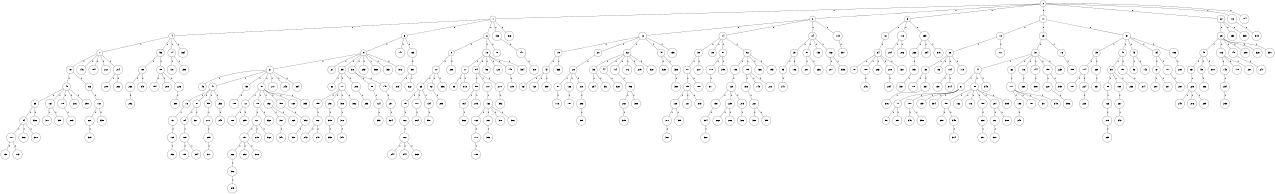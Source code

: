 graph G {
size="8.5,11;"
ratio = "expand;"
fixedsize="true;"
overlap="scale;"
node[shape=circle,width=.12,hight=.12,fontsize=12]
edge[fontsize=12]

0[label=" 0" color=black, pos="2.7369288,1.1292972!"];
1[label=" 1" color=black, pos="0.48498804,2.6107297!"];
2[label=" 2" color=black, pos="1.8494775,2.9840544!"];
3[label=" 3" color=black, pos="1.6328764,0.89313472!"];
4[label=" 4" color=black, pos="0.97457897,2.3601312!"];
5[label=" 5" color=black, pos="0.28848196,0.93137188!"];
6[label=" 6" color=black, pos="1.7798571,1.1118431!"];
7[label=" 7" color=black, pos="0.44574761,2.9070616!"];
8[label=" 8" color=black, pos="2.9912152,0.86157473!"];
9[label=" 9" color=black, pos="0.48285763,0.60689788!"];
10[label=" 10" color=black, pos="2.5745041,2.0121819!"];
11[label=" 11" color=black, pos="1.8367848,0.39012137!"];
12[label=" 12" color=black, pos="0.54954016,2.347748!"];
13[label=" 13" color=black, pos="0.41881054,2.8124629!"];
14[label=" 14" color=black, pos="2.1626394,2.515056!"];
15[label=" 15" color=black, pos="1.3438971,0.79106342!"];
16[label=" 16" color=black, pos="2.4584764,2.8113154!"];
17[label=" 17" color=black, pos="0.12494258,0.2736692!"];
18[label=" 18" color=black, pos="1.0091656,0.90682715!"];
19[label=" 19" color=black, pos="0.19116777,2.6573143!"];
20[label=" 20" color=black, pos="2.0472011,2.5787301!"];
21[label=" 21" color=black, pos="2.2841822,1.6646793!"];
22[label=" 22" color=black, pos="1.315499,2.0552086!"];
23[label=" 23" color=black, pos="2.601853,0.99450824!"];
24[label=" 24" color=black, pos="0.4989102,1.0016635!"];
25[label=" 25" color=black, pos="1.2240369,1.3232994!"];
26[label=" 26" color=black, pos="2.5611839,2.079153!"];
27[label=" 27" color=black, pos="1.5270751,0.49305955!"];
28[label=" 28" color=black, pos="0.74152953,1.0402879!"];
29[label=" 29" color=black, pos="0.46298257,1.4725333!"];
30[label=" 30" color=black, pos="1.8847026,1.4378776!"];
31[label=" 31" color=black, pos="1.374014,1.546885!"];
32[label=" 32" color=black, pos="1.2382094,0.496777!"];
33[label=" 33" color=black, pos="2.8238813,2.6954489!"];
34[label=" 34" color=black, pos="1.050203,2.1374167!"];
35[label=" 35" color=black, pos="2.5110691,1.1515543!"];
36[label=" 36" color=black, pos="2.7022659,0.27831038!"];
37[label=" 37" color=black, pos="2.8968094,1.94373!"];
38[label=" 38" color=black, pos="1.2785857,2.2680675!"];
39[label=" 39" color=black, pos="1.8139934,0.52552392!"];
40[label=" 40" color=black, pos="0.363501,1.5144492!"];
41[label=" 41" color=black, pos="0.84237735,0.57244737!"];
42[label=" 42" color=black, pos="0.98450001,2.4698585!"];
43[label=" 43" color=black, pos="1.3403404,0.7481678!"];
44[label=" 44" color=black, pos="1.813255,0.20785474!"];
45[label=" 45" color=black, pos="0.77732188,2.4915763!"];
46[label=" 46" color=black, pos="2.5331923,1.7085073!"];
47[label=" 47" color=black, pos="1.5745963,2.3993885!"];
48[label=" 48" color=black, pos="2.2563321,0.12547955!"];
49[label=" 49" color=black, pos="1.1237358,2.9912898!"];
50[label=" 50" color=black, pos="1.407791,2.6038049!"];
51[label=" 51" color=black, pos="2.0825611,1.7907377!"];
52[label=" 52" color=black, pos="0.3784509,1.6058806!"];
53[label=" 53" color=black, pos="0.15017715,2.2116803!"];
54[label=" 54" color=black, pos="2.8571007,2.0305551!"];
55[label=" 55" color=black, pos="0.15421877,0.36979431!"];
56[label=" 56" color=black, pos="0.34378125,0.50926031!"];
57[label=" 57" color=black, pos="1.1932008,2.5757528!"];
58[label=" 58" color=black, pos="1.9616984,2.3491232!"];
59[label=" 59" color=black, pos="1.5315304,1.9400758!"];
60[label=" 60" color=black, pos="1.1384532,1.0657541!"];
61[label=" 61" color=black, pos="1.6434133,0.97199984!"];
62[label=" 62" color=black, pos="0.19762205,0.93221101!"];
63[label=" 63" color=black, pos="0.43249854,1.7623917!"];
64[label=" 64" color=black, pos="2.7972792,0.24379682!"];
65[label=" 65" color=black, pos="2.7722021,1.5914717!"];
66[label=" 66" color=black, pos="1.9991074,0.77816012!"];
67[label=" 67" color=black, pos="2.0804557,2.4406192!"];
68[label=" 68" color=black, pos="0.26419223,0.50753937!"];
69[label=" 69" color=black, pos="2.7838077,0.40811949!"];
70[label=" 70" color=black, pos="2.4820942,0.3332706!"];
71[label=" 71" color=black, pos="0.64233581,0.6908725!"];
72[label=" 72" color=black, pos="0.36731426,0.43009492!"];
73[label=" 73" color=black, pos="1.754219,2.8734169!"];
74[label=" 74" color=black, pos="0.96216154,0.28396413!"];
75[label=" 75" color=black, pos="0.3698129,2.2615263!"];
76[label=" 76" color=black, pos="0.23095656,1.5416106!"];
77[label=" 77" color=black, pos="2.2486048,2.9961941!"];
78[label=" 78" color=black, pos="1.2900606,1.6452917!"];
79[label=" 79" color=black, pos="2.425127,0.37201139!"];
80[label=" 80" color=black, pos="1.2708335,1.9319576!"];
81[label=" 81" color=black, pos="1.8236729,2.7783788!"];
82[label=" 82" color=black, pos="2.4569515,0.82845176!"];
83[label=" 83" color=black, pos="0.78692622,2.4607695!"];
84[label=" 84" color=black, pos="1.8590436,1.0326471!"];
85[label=" 85" color=black, pos="0.95211028,0.83834748!"];
86[label=" 86" color=black, pos="2.3583058,0.1745673!"];
87[label=" 87" color=black, pos="2.8198034,2.575874!"];
88[label=" 88" color=black, pos="1.348685,2.1156894!"];
89[label=" 89" color=black, pos="2.3132061,2.9581924!"];
90[label=" 90" color=black, pos="2.9564112,2.596922!"];
91[label=" 91" color=black, pos="1.8766222,0.76122017!"];
92[label=" 92" color=black, pos="1.0600717,1.8433143!"];
93[label=" 93" color=black, pos="2.8227084,2.2543529!"];
94[label=" 94" color=black, pos="1.165301,1.9644471!"];
95[label=" 95" color=black, pos="2.9754989,0.075741305!"];
96[label=" 96" color=black, pos="0.0481527,1.4965418!"];
97[label=" 97" color=black, pos="1.085499,2.1315164!"];
98[label=" 98" color=black, pos="2.2413785,1.7852475!"];
99[label=" 99" color=black, pos="0.78613003,1.8536665!"];
100[label=" 100" color=black, pos="0.34033494,0.85838379!"];
101[label=" 101" color=black, pos="2.3786427,1.3440576!"];
102[label=" 102" color=black, pos="2.5416569,2.5290481!"];
103[label=" 103" color=black, pos="2.8488257,0.84133968!"];
104[label=" 104" color=black, pos="2.7962201,2.2583372!"];
105[label=" 105" color=black, pos="2.7926158,0.92362916!"];
106[label=" 106" color=black, pos="1.1182921,0.15199494!"];
107[label=" 107" color=black, pos="1.2553444,0.75062393!"];
108[label=" 108" color=black, pos="0.70264236,1.7587227!"];
109[label=" 109" color=black, pos="0.72174442,1.6252287!"];
110[label=" 110" color=black, pos="0.41128489,2.7805571!"];
111[label=" 111" color=black, pos="1.7590661,0.15708905!"];
112[label=" 112" color=black, pos="1.9597783,0.43700525!"];
113[label=" 113" color=black, pos="1.80528,2.7863883!"];
114[label=" 114" color=black, pos="2.0695111,0.82799424!"];
115[label=" 115" color=black, pos="1.9440448,1.9205348!"];
116[label=" 116" color=black, pos="1.1876259,2.7279722!"];
117[label=" 117" color=black, pos="2.7820377,2.1727716!"];
118[label=" 118" color=black, pos="2.5074777,0.45343317!"];
119[label=" 119" color=black, pos="2.5752255,1.82183!"];
120[label=" 120" color=black, pos="0.025948516,1.2873979!"];
121[label=" 121" color=black, pos="0.61946968,1.7548006!"];
122[label=" 122" color=black, pos="1.0121696,2.0138362!"];
123[label=" 123" color=black, pos="0.16141298,0.60290147!"];
124[label=" 124" color=black, pos="1.6136284,2.2584092!"];
125[label=" 125" color=black, pos="1.6840745,0.58898862!"];
126[label=" 126" color=black, pos="1.3845096,1.458096!"];
127[label=" 127" color=black, pos="0.65294401,2.494739!"];
128[label=" 128" color=black, pos="2.5387613,2.510121!"];
129[label=" 129" color=black, pos="1.8559232,0.84721176!"];
130[label=" 130" color=black, pos="0.84771637,1.8243071!"];
131[label=" 131" color=black, pos="2.795419,0.35816823!"];
132[label=" 132" color=black, pos="1.7580822,1.8047135!"];
133[label=" 133" color=black, pos="2.0477583,2.6337089!"];
134[label=" 134" color=black, pos="1.4361239,1.392003!"];
135[label=" 135" color=black, pos="1.371731,1.7679604!"];
136[label=" 136" color=black, pos="0.66887886,2.0687233!"];
137[label=" 137" color=black, pos="1.543003,2.3928948!"];
138[label=" 138" color=black, pos="2.776983,0.39984869!"];
139[label=" 139" color=black, pos="1.6444104,0.98144942!"];
140[label=" 140" color=black, pos="0.37459436,0.84464928!"];
141[label=" 141" color=black, pos="1.179865,0.85462053!"];
142[label=" 142" color=black, pos="2.5701632,0.70505672!"];
143[label=" 143" color=black, pos="0.13336552,0.85238649!"];
144[label=" 144" color=black, pos="0.75109854,0.32704641!"];
145[label=" 145" color=black, pos="1.8370448,1.6848209!"];
146[label=" 146" color=black, pos="0.93714298,2.1864299!"];
147[label=" 147" color=black, pos="0.84268647,2.9840459!"];
148[label=" 148" color=black, pos="2.9540422,2.6396335!"];
149[label=" 149" color=black, pos="0.30705339,1.749896!"];
150[label=" 150" color=black, pos="2.7408776,2.8191108!"];
151[label=" 151" color=black, pos="0.92796981,1.6764875!"];
152[label=" 152" color=black, pos="2.592607,2.9731699!"];
153[label=" 153" color=black, pos="1.723475,1.0436797!"];
154[label=" 154" color=black, pos="0.74266028,0.24217135!"];
155[label=" 155" color=black, pos="2.3979888,2.8026276!"];
156[label=" 156" color=black, pos="0.054912391,0.4859381!"];
157[label=" 157" color=black, pos="1.9365151,1.2391824!"];
158[label=" 158" color=black, pos="0.69078674,2.5516357!"];
159[label=" 159" color=black, pos="0.72979042,2.2978249!"];
160[label=" 160" color=black, pos="1.231657,2.7520493!"];
161[label=" 161" color=black, pos="0.92898551,2.6157501!"];
162[label=" 162" color=black, pos="2.0258385,2.2569925!"];
163[label=" 163" color=black, pos="1.0841387,1.7758583!"];
164[label=" 164" color=black, pos="0.50188119,2.5010168!"];
165[label=" 165" color=black, pos="1.4976305,1.1157889!"];
166[label=" 166" color=black, pos="0.79849237,2.8071737!"];
167[label=" 167" color=black, pos="2.8955478,0.85068023!"];
168[label=" 168" color=black, pos="2.3759934,1.0823369!"];
169[label=" 169" color=black, pos="1.3984585,2.9766247!"];
170[label=" 170" color=black, pos="1.5560084,1.8481243!"];
171[label=" 171" color=black, pos="1.2932374,0.77919812!"];
172[label=" 172" color=black, pos="0.88577902,2.2335149!"];
173[label=" 173" color=black, pos="0.020414169,1.5718267!"];
174[label=" 174" color=black, pos="1.0167283,2.3471893!"];
175[label=" 175" color=black, pos="1.4839991,1.0394809!"];
176[label=" 176" color=black, pos="1.8005991,2.1649714!"];
177[label=" 177" color=black, pos="1.8199047,2.6233546!"];
178[label=" 178" color=black, pos="1.3752135,2.0160602!"];
179[label=" 179" color=black, pos="2.0954615,0.46356945!"];
180[label=" 180" color=black, pos="1.0754733,2.36465!"];
181[label=" 181" color=black, pos="0.046388043,1.914794!"];
182[label=" 182" color=black, pos="0.31547714,2.9753925!"];
183[label=" 183" color=black, pos="1.4598529,0.65946872!"];
184[label=" 184" color=black, pos="1.1366911,2.4595095!"];
185[label=" 185" color=black, pos="1.9660363,0.33250904!"];
186[label=" 186" color=black, pos="1.554343,1.0097007!"];
187[label=" 187" color=black, pos="0.14382759,1.6310451!"];
188[label=" 188" color=black, pos="2.1703544,2.3151883!"];
189[label=" 189" color=black, pos="2.9321719,0.27985882!"];
190[label=" 190" color=black, pos="1.4919657,1.0471252!"];
191[label=" 191" color=black, pos="2.2701247,2.2122705!"];
192[label=" 192" color=black, pos="1.5310341,2.3634117!"];
193[label=" 193" color=black, pos="2.754644,0.83832024!"];
194[label=" 194" color=black, pos="2.04449,0.95879157!"];
195[label=" 195" color=black, pos="1.321291,0.40761845!"];
196[label=" 196" color=black, pos="2.5855318,2.7083878!"];
197[label=" 197" color=black, pos="0.95278912,2.7653526!"];
198[label=" 198" color=black, pos="0.24349796,0.39657329!"];
199[label=" 199" color=black, pos="0.51907177,2.9204384!"];
200[label=" 200" color=black, pos="0.2806237,0.54717631!"];
201[label=" 201" color=black, pos="1.9797708,1.3442548!"];
202[label=" 202" color=black, pos="0.23351745,2.2125784!"];
203[label=" 203" color=black, pos="0.89288303,1.0464538!"];
204[label=" 204" color=black, pos="0.34300359,0.99611848!"];
205[label=" 205" color=black, pos="1.7430884,2.7405475!"];
206[label=" 206" color=black, pos="2.573949,0.50020895!"];
207[label=" 207" color=black, pos="0.74596451,0.1431266!"];
208[label=" 208" color=black, pos="1.7044975,0.06185597!"];
209[label=" 209" color=black, pos="1.0757995,2.7085291!"];
210[label=" 210" color=black, pos="0.70915713,0.86412536!"];
211[label=" 211" color=black, pos="1.5413042,2.080455!"];
212[label=" 212" color=black, pos="1.6654209,0.18010055!"];
213[label=" 213" color=black, pos="0.83804457,2.3950956!"];
214[label=" 214" color=black, pos="0.057768812,1.5050143!"];
215[label=" 215" color=black, pos="1.3159519,0.83032155!"];
216[label=" 216" color=black, pos="2.3384438,1.7047176!"];
217[label=" 217" color=black, pos="0.29828828,0.72356016!"];
218[label=" 218" color=black, pos="2.3343542,0.60948556!"];
219[label=" 219" color=black, pos="0.49826471,2.7599662!"];
220[label=" 220" color=black, pos="1.766514,1.5721949!"];
221[label=" 221" color=black, pos="2.8607148,0.016552097!"];
222[label=" 222" color=black, pos="0.86259498,0.72221697!"];
223[label=" 223" color=black, pos="2.1697072,0.19899623!"];
224[label=" 224" color=black, pos="0.44471603,0.92239424!"];
225[label=" 225" color=black, pos="2.3169606,1.7504497!"];
226[label=" 226" color=black, pos="1.2336399,0.52697315!"];
227[label=" 227" color=black, pos="1.0498758,0.89559022!"];
228[label=" 228" color=black, pos="0.22700618,0.42094838!"];
229[label=" 229" color=black, pos="0.43507553,2.0062047!"];
230[label=" 230" color=black, pos="1.9590668,1.4762174!"];
231[label=" 231" color=black, pos="2.2809601,0.63692504!"];
232[label=" 232" color=black, pos="0.57892749,0.46868048!"];
233[label=" 233" color=black, pos="2.2052737,2.5472028!"];
234[label=" 234" color=black, pos="2.5790655,0.1708182!"];
235[label=" 235" color=black, pos="1.3611153,0.44533109!"];
236[label=" 236" color=black, pos="1.5341935,0.67584254!"];
237[label=" 237" color=black, pos="0.30377994,1.2669395!"];
238[label=" 238" color=black, pos="0.41046882,1.3916208!"];
239[label=" 239" color=black, pos="1.4183705,1.4171051!"];
240[label=" 240" color=black, pos="1.5878651,1.8931861!"];
241[label=" 241" color=black, pos="2.1049158,2.2320524!"];
242[label=" 242" color=black, pos="2.5145649,2.3129226!"];
243[label=" 243" color=black, pos="0.46927901,0.46380176!"];
244[label=" 244" color=black, pos="0.6245331,2.9727416!"];
245[label=" 245" color=black, pos="2.8216915,0.1911598!"];
246[label=" 246" color=black, pos="1.982838,0.92358927!"];
247[label=" 247" color=black, pos="2.6113265,2.3985066!"];
248[label=" 248" color=black, pos="0.22648002,2.9923304!"];
249[label=" 249" color=black, pos="0.73208165,0.015377111!"];
250[label=" 250" color=black, pos="1.6272534,1.1223268!"];
251[label=" 251" color=black, pos="1.0865533,1.1000049!"];
252[label=" 252" color=black, pos="0.72577281,2.6393994!"];
253[label=" 253" color=black, pos="1.3124276,2.7796246!"];
254[label=" 254" color=black, pos="2.4133399,1.6964742!"];
255[label=" 255" color=black, pos="0.043908292,0.22385795!"];
256[label=" 256" color=black, pos="0.38667352,2.6017842!"];
257[label=" 257" color=black, pos="0.44057116,1.3654017!"];
258[label=" 258" color=black, pos="2.9454609,1.1643569!"];
259[label=" 259" color=black, pos="0.073856977,0.74310064!"];
260[label=" 260" color=black, pos="2.3371083,2.3470941!"];
261[label=" 261" color=black, pos="2.2130593,2.9448014!"];
262[label=" 262" color=black, pos="2.8299326,1.6510656!"];
263[label=" 263" color=black, pos="1.7362564,1.1442292!"];
264[label=" 264" color=black, pos="2.0911119,0.2416851!"];
265[label=" 265" color=black, pos="2.3631746,2.5995076!"];
266[label=" 266" color=black, pos="0.09481526,2.3406498!"];
267[label=" 267" color=black, pos="1.0282263,2.968302!"];
268[label=" 268" color=black, pos="1.4662505,2.0148705!"];
269[label=" 269" color=black, pos="1.4421148,0.30570906!"];
270[label=" 270" color=black, pos="2.6009476,1.1458883!"];
271[label=" 271" color=black, pos="1.8316981,1.4601339!"];
272[label=" 272" color=black, pos="0.03613083,2.454493!"];
273[label=" 273" color=black, pos="1.3089058,1.707941!"];
274[label=" 274" color=black, pos="0.8178651,0.57239329!"];
275[label=" 275" color=black, pos="0.13234117,2.2114261!"];
276[label=" 276" color=black, pos="2.8560914,0.27790152!"];
277[label=" 277" color=black, pos="1.1859685,2.5702537!"];
278[label=" 278" color=black, pos="2.5403852,1.12412!"];
279[label=" 279" color=black, pos="2.0062594,1.2948933!"];
280[label=" 280" color=black, pos="0.28607292,1.4416957!"];
281[label=" 281" color=black, pos="0.80338688,1.9986998!"];
282[label=" 282" color=black, pos="0.19822744,2.4673434!"];
283[label=" 283" color=black, pos="2.1117884,1.9291603!"];
284[label=" 284" color=black, pos="1.9050661,1.2660861!"];
285[label=" 285" color=black, pos="0.79067237,2.8779507!"];
286[label=" 286" color=black, pos="1.5524817,2.7031409!"];
287[label=" 287" color=black, pos="1.5863246,0.60113142!"];
288[label=" 288" color=black, pos="2.7474204,0.46737625!"];
289[label=" 289" color=black, pos="0.19246381,0.17205929!"];
290[label=" 290" color=black, pos="2.0371691,1.7212599!"];
291[label=" 291" color=black, pos="2.3181722,2.1168373!"];
292[label=" 292" color=black, pos="2.8574819,1.3142729!"];
293[label=" 293" color=black, pos="0.21926314,1.9792119!"];
294[label=" 294" color=black, pos="2.1942943,1.330486!"];
295[label=" 295" color=black, pos="2.6803869,2.6530165!"];
296[label=" 296" color=black, pos="0.97444454,1.9786146!"];
297[label=" 297" color=black, pos="0.58646874,0.55759961!"];
298[label=" 298" color=black, pos="0.79007662,2.7725953!"];
299[label=" 299" color=black, pos="1.9292796,1.3314872!"];
300[label=" 300" color=black, pos="0.27235596,2.4349158!"];
301[label=" 301" color=black, pos="2.8379838,2.2633639!"];
302[label=" 302" color=black, pos="2.0964804,1.812897!"];
303[label=" 303" color=black, pos="0.52546736,1.2046745!"];
304[label=" 304" color=black, pos="2.5863062,0.66682025!"];
305[label=" 305" color=black, pos="0.33396302,2.7964128!"];
306[label=" 306" color=black, pos="2.5032793,0.23228849!"];
307[label=" 307" color=black, pos="0.45844065,2.2193204!"];
308[label=" 308" color=black, pos="1.2095358,2.2224157!"];
309[label=" 309" color=black, pos="0.068363933,1.0797977!"];
310[label=" 310" color=black, pos="1.0796296,0.94171156!"];
311[label=" 311" color=black, pos="1.3586082,1.1050089!"];
312[label=" 312" color=black, pos="0.32967521,2.1176893!"];
313[label=" 313" color=black, pos="2.996249,1.7876779!"];
314[label=" 314" color=black, pos="1.4831102,0.93208721!"];
315[label=" 315" color=black, pos="2.583742,0.67234744!"];
316[label=" 316" color=black, pos="0.80564391,2.8407974!"];
317[label=" 317" color=black, pos="1.3805428,2.0388522!"];
318[label=" 318" color=black, pos="0.81328979,1.0652694!"];
319[label=" 319" color=black, pos="1.1269498,0.11681237!"];
320[label=" 320" color=black, pos="2.9421073,2.1202632!"];
321[label=" 321" color=black, pos="2.1486038,1.4378846!"];
322[label=" 322" color=black, pos="0.92790743,2.5732649!"];
323[label=" 323" color=black, pos="1.5213794,1.3049273!"];
324[label=" 324" color=black, pos="1.1403754,0.2010312!"];
325[label=" 325" color=black, pos="2.0663198,0.98109067!"];
326[label=" 326" color=black, pos="2.2204471,0.051507605!"];
327[label=" 327" color=black, pos="0.21663826,2.8040219!"];
328[label=" 328" color=black, pos="0.4028217,2.0971019!"];
329[label=" 329" color=black, pos="0.83222621,1.1831396!"];
330[label=" 330" color=black, pos="1.9049582,1.2717831!"];
331[label=" 331" color=black, pos="2.0020167,2.753361!"];
332[label=" 332" color=black, pos="1.7224351,0.66331041!"];
333[label=" 333" color=black, pos="1.1942756,2.6683646!"];
334[label=" 334" color=black, pos="2.6907611,0.76211957!"];
335[label=" 335" color=black, pos="0.88819217,0.066144954!"];
336[label=" 336" color=black, pos="2.4904266,0.8424394!"];
337[label=" 337" color=black, pos="0.69823328,0.082786426!"];
338[label=" 338" color=black, pos="2.7819834,2.0295292!"];
339[label=" 339" color=black, pos="0.93127991,0.92639223!"];
340[label=" 340" color=black, pos="2.7372825,1.44247!"];
341[label=" 341" color=black, pos="1.2341037,1.3462808!"];
342[label=" 342" color=black, pos="2.8307068,1.8322642!"];
343[label=" 343" color=black, pos="2.6745418,0.0099128308!"];
344[label=" 344" color=black, pos="2.061656,1.4876212!"];
345[label=" 345" color=black, pos="0.8779312,2.3630808!"];
346[label=" 346" color=black, pos="0.92497709,2.4439146!"];
347[label=" 347" color=black, pos="1.1755002,0.50997203!"];
348[label=" 348" color=black, pos="1.9600095,0.84434077!"];
349[label=" 349" color=black, pos="0.063276614,1.118978!"];
350[label=" 350" color=black, pos="2.2990218,2.6128824!"];
351[label=" 351" color=black, pos="0.84965139,2.138532!"];
352[label=" 352" color=black, pos="1.4751474,1.6711966!"];
353[label=" 353" color=black, pos="0.19656071,0.012993194!"];
354[label=" 354" color=black, pos="0.42688738,1.9777948!"];
355[label=" 355" color=black, pos="0.82721471,0.51517031!"];
356[label=" 356" color=black, pos="0.44020886,0.98133744!"];
357[label=" 357" color=black, pos="2.5501326,0.39746888!"];
358[label=" 358" color=black, pos="1.0515577,2.8227181!"];
359[label=" 359" color=black, pos="1.6331464,0.81251648!"];
360[label=" 360" color=black, pos="0.58740319,2.4613725!"];
361[label=" 361" color=black, pos="2.5179905,0.90550171!"];
362[label=" 362" color=black, pos="2.9312735,1.5472655!"];
363[label=" 363" color=black, pos="2.3710634,0.54571245!"];
364[label=" 364" color=black, pos="2.4219469,0.31475769!"];
365[label=" 365" color=black, pos="1.6273654,0.82123392!"];
366[label=" 366" color=black, pos="0.72257781,2.5801322!"];
367[label=" 367" color=black, pos="2.605202,0.4640181!"];
368[label=" 368" color=black, pos="0.87636179,0.97656914!"];
369[label=" 369" color=black, pos="0.39975625,0.33923018!"];
370[label=" 370" color=black, pos="0.76536737,2.089518!"];
371[label=" 371" color=black, pos="0.94893147,0.94770294!"];
372[label=" 372" color=black, pos="1.1622803,1.3429578!"];
373[label=" 373" color=black, pos="1.9746872,1.4685688!"];
374[label=" 374" color=black, pos="1.8081437,1.0529893!"];
375[label=" 375" color=black, pos="1.4413497,0.60595099!"];
376[label=" 376" color=black, pos="2.4423979,0.71206377!"];
377[label=" 377" color=black, pos="2.464591,1.173184!"];
378[label=" 378" color=black, pos="1.9377896,0.36638908!"];
379[label=" 379" color=black, pos="0.89793239,2.2575994!"];
380[label=" 380" color=black, pos="0.57655266,0.84985842!"];
381[label=" 381" color=black, pos="1.764749,1.2485049!"];
382[label=" 382" color=black, pos="0.36712821,0.98623843!"];
383[label=" 383" color=black, pos="2.8185015,2.1261894!"];
384[label=" 384" color=black, pos="2.1747096,2.1030536!"];
385[label=" 385" color=black, pos="1.8895471,2.8692589!"];
386[label=" 386" color=black, pos="2.5389395,2.7140578!"];
387[label=" 387" color=black, pos="1.54974,0.49708459!"];
388[label=" 388" color=black, pos="0.57221442,0.67753251!"];
389[label=" 389" color=black, pos="2.6653702,2.9098561!"];
390[label=" 390" color=black, pos="2.2275315,0.84097633!"];
391[label=" 391" color=black, pos="0.48828391,2.3069324!"];
392[label=" 392" color=black, pos="2.8054189,0.30229399!"];
393[label=" 393" color=black, pos="2.6862235,1.5223026!"];
394[label=" 394" color=black, pos="1.4072008,1.6620349!"];
395[label=" 395" color=black, pos="1.2080176,0.08323346!"];
396[label=" 396" color=black, pos="2.5060625,1.1171954!"];
397[label=" 397" color=black, pos="1.6868034,0.20393116!"];
398[label=" 398" color=black, pos="0.92314595,1.9603679!"];
399[label=" 399" color=black, pos="0.012073196,2.0744233!"];
0--1[label="1"]
0--2[label="1"]
0--3[label="1"]
0--11[label="1"]
0--22[label="1"]
0--112[label="1"]
0--184[label="1"]
1--4[label="1"]
1--5[label="1"]
1--6[label="1"]
1--133[label="1"]
1--316[label="1"]
2--12[label="1"]
2--14[label="1"]
2--24[label="1"]
2--119[label="1"]
3--16[label="1"]
3--118[label="1"]
3--259[label="1"]
4--7[label="1"]
4--53[label="1"]
4--74[label="1"]
4--364[label="1"]
5--9[label="1"]
5--141[label="1"]
5--169[label="1"]
6--8[label="1"]
6--13[label="1"]
6--70[label="1"]
7--15[label="1"]
7--146[label="1"]
7--194[label="1"]
7--212[label="1"]
7--214[label="1"]
8--10[label="1"]
8--288[label="1"]
9--21[label="1"]
9--27[label="1"]
9--35[label="1"]
9--36[label="1"]
9--293[label="1"]
9--365[label="1"]
9--367[label="1"]
9--372[label="1"]
10--63[label="1"]
10--82[label="1"]
10--356[label="1"]
11--18[label="1"]
11--23[label="1"]
11--37[label="1"]
12--19[label="1"]
12--20[label="1"]
12--32[label="1"]
12--48[label="1"]
12--135[label="1"]
13--17[label="1"]
13--54[label="1"]
13--56[label="1"]
13--128[label="1"]
13--149[label="1"]
13--334[label="1"]
14--30[label="1"]
14--38[label="1"]
14--91[label="1"]
14--92[label="1"]
15--45[label="1"]
15--66[label="1"]
16--34[label="1"]
17--83[label="1"]
17--315[label="1"]
18--26[label="1"]
18--117[label="1"]
19--42[label="1"]
19--363[label="1"]
20--28[label="1"]
21--46[label="1"]
21--47[label="1"]
21--55[label="1"]
21--57[label="1"]
21--217[label="1"]
21--243[label="1"]
21--384[label="1"]
22--25[label="1"]
22--258[label="1"]
22--385[label="1"]
23--31[label="1"]
23--76[label="1"]
24--29[label="1"]
24--51[label="1"]
24--153[label="1"]
24--168[label="1"]
25--49[label="1"]
25--106[label="1"]
25--140[label="1"]
25--298[label="1"]
25--325[label="1"]
25--391[label="1"]
26--60[label="1"]
26--86[label="1"]
26--104[label="1"]
26--115[label="1"]
28--97[label="1"]
28--126[label="1"]
28--218[label="1"]
29--93[label="1"]
29--186[label="1"]
30--87[label="1"]
30--210[label="1"]
31--41[label="1"]
31--62[label="1"]
31--116[label="1"]
31--144[label="1"]
31--190[label="1"]
31--223[label="1"]
32--33[label="1"]
32--44[label="1"]
32--114[label="1"]
32--172[label="1"]
32--219[label="1"]
32--328[label="1"]
33--254[label="1"]
33--361[label="1"]
34--78[label="1"]
34--108[label="1"]
34--263[label="1"]
34--278[label="1"]
34--327[label="1"]
35--52[label="1"]
35--77[label="1"]
35--203[label="1"]
36--98[label="1"]
36--145[label="1"]
37--39[label="1"]
37--40[label="1"]
37--43[label="1"]
37--64[label="1"]
37--156[label="1"]
39--174[label="1"]
39--260[label="1"]
40--50[label="1"]
40--151[label="1"]
41--61[label="1"]
41--80[label="1"]
41--345[label="1"]
42--68[label="1"]
42--120[label="1"]
42--359[label="1"]
43--96[label="1"]
43--142[label="1"]
44--320[label="1"]
45--69[label="1"]
45--161[label="1"]
45--179[label="1"]
45--216[label="1"]
45--250[label="1"]
47--73[label="1"]
47--81[label="1"]
47--99[label="1"]
47--232[label="1"]
48--323[label="1"]
48--338[label="1"]
49--65[label="1"]
49--95[label="1"]
49--300[label="1"]
50--88[label="1"]
50--159[label="1"]
50--233[label="1"]
51--201[label="1"]
51--236[label="1"]
53--59[label="1"]
53--85[label="1"]
54--58[label="1"]
54--110[label="1"]
54--270[label="1"]
55--109[label="1"]
57--72[label="1"]
57--79[label="1"]
57--152[label="1"]
57--158[label="1"]
57--160[label="1"]
57--335[label="1"]
58--164[label="1"]
58--205[label="1"]
59--268[label="1"]
59--340[label="1"]
60--175[label="1"]
60--337[label="1"]
61--71[label="1"]
61--100[label="1"]
61--139[label="1"]
61--394[label="1"]
62--177[label="1"]
63--75[label="1"]
63--107[label="1"]
63--134[label="1"]
64--67[label="1"]
64--101[label="1"]
65--225[label="1"]
66--102[label="1"]
67--200[label="1"]
67--281[label="1"]
69--94[label="1"]
69--336[label="1"]
71--90[label="1"]
71--297[label="1"]
72--180[label="1"]
72--235[label="1"]
73--131[label="1"]
74--137[label="1"]
74--255[label="1"]
75--122[label="1"]
76--199[label="1"]
77--155[label="1"]
77--251[label="1"]
77--308[label="1"]
77--382[label="1"]
79--121[label="1"]
79--332[label="1"]
80--157[label="1"]
80--162[label="1"]
80--176[label="1"]
80--198[label="1"]
80--207[label="1"]
80--389[label="1"]
81--84[label="1"]
81--321[label="1"]
82--289[label="1"]
84--189[label="1"]
85--154[label="1"]
85--208[label="1"]
85--226[label="1"]
87--89[label="1"]
87--188[label="1"]
88--123[label="1"]
89--125[label="1"]
89--127[label="1"]
89--373[label="1"]
91--178[label="1"]
91--209[label="1"]
92--103[label="1"]
92--105[label="1"]
92--166[label="1"]
92--193[label="1"]
93--241[label="1"]
94--111[label="1"]
94--368[label="1"]
94--370[label="1"]
95--256[label="1"]
97--113[label="1"]
98--124[label="1"]
99--211[label="1"]
100--346[label="1"]
100--358[label="1"]
101--230[label="1"]
102--221[label="1"]
102--339[label="1"]
103--129[label="1"]
104--130[label="1"]
104--314[label="1"]
105--136[label="1"]
105--148[label="1"]
105--272[label="1"]
106--143[label="1"]
106--170[label="1"]
106--287[label="1"]
107--264[label="1"]
108--246[label="1"]
110--132[label="1"]
111--150[label="1"]
111--173[label="1"]
112--319[label="1"]
114--196[label="1"]
116--269[label="1"]
118--204[label="1"]
118--206[label="1"]
119--307[label="1"]
121--197[label="1"]
121--215[label="1"]
121--362[label="1"]
122--182[label="1"]
123--213[label="1"]
124--353[label="1"]
125--271[label="1"]
125--395[label="1"]
126--191[label="1"]
129--138[label="1"]
129--229[label="1"]
129--273[label="1"]
131--165[label="1"]
132--163[label="1"]
132--231[label="1"]
132--310[label="1"]
132--386[label="1"]
133--147[label="1"]
134--397[label="1"]
136--227[label="1"]
138--304[label="1"]
140--247[label="1"]
143--234[label="1"]
144--305[label="1"]
145--291[label="1"]
147--318[label="1"]
149--275[label="1"]
151--274[label="1"]
152--237[label="1"]
152--265[label="1"]
155--167[label="1"]
156--280[label="1"]
157--290[label="1"]
157--349[label="1"]
158--352[label="1"]
159--267[label="1"]
161--317[label="1"]
161--355[label="1"]
163--171[label="1"]
164--366[label="1"]
165--192[label="1"]
167--242[label="1"]
167--248[label="1"]
168--277[label="1"]
168--333[label="1"]
169--301[label="1"]
171--185[label="1"]
174--181[label="1"]
174--224[label="1"]
177--183[label="1"]
177--187[label="1"]
177--311[label="1"]
177--348[label="1"]
178--371[label="1"]
179--283[label="1"]
182--244[label="1"]
182--344[label="1"]
182--369[label="1"]
183--249[label="1"]
189--195[label="1"]
189--354[label="1"]
190--220[label="1"]
190--303[label="1"]
196--202[label="1"]
196--388[label="1"]
197--222[label="1"]
197--252[label="1"]
197--306[label="1"]
198--238[label="1"]
202--375[label="1"]
203--253[label="1"]
207--261[label="1"]
207--380[label="1"]
211--295[label="1"]
213--239[label="1"]
214--279[label="1"]
214--282[label="1"]
218--296[label="1"]
220--396[label="1"]
221--329[label="1"]
222--302[label="1"]
224--228[label="1"]
225--240[label="1"]
225--276[label="1"]
225--299[label="1"]
226--390[label="1"]
227--330[label="1"]
227--399[label="1"]
229--262[label="1"]
229--286[label="1"]
231--383[label="1"]
232--245[label="1"]
234--285[label="1"]
237--347[label="1"]
238--257[label="1"]
251--379[label="1"]
259--266[label="1"]
259--294[label="1"]
259--378[label="1"]
260--331[label="1"]
261--387[label="1"]
266--351[label="1"]
267--342[label="1"]
268--292[label="1"]
270--392[label="1"]
271--381[label="1"]
273--326[label="1"]
278--284[label="1"]
291--324[label="1"]
295--377[label="1"]
296--309[label="1"]
301--313[label="1"]
301--322[label="1"]
302--343[label="1"]
304--360[label="1"]
308--312[label="1"]
312--341[label="1"]
337--376[label="1"]
338--350[label="1"]
349--374[label="1"]
351--357[label="1"]
352--398[label="1"]
379--393[label="1"]

}
